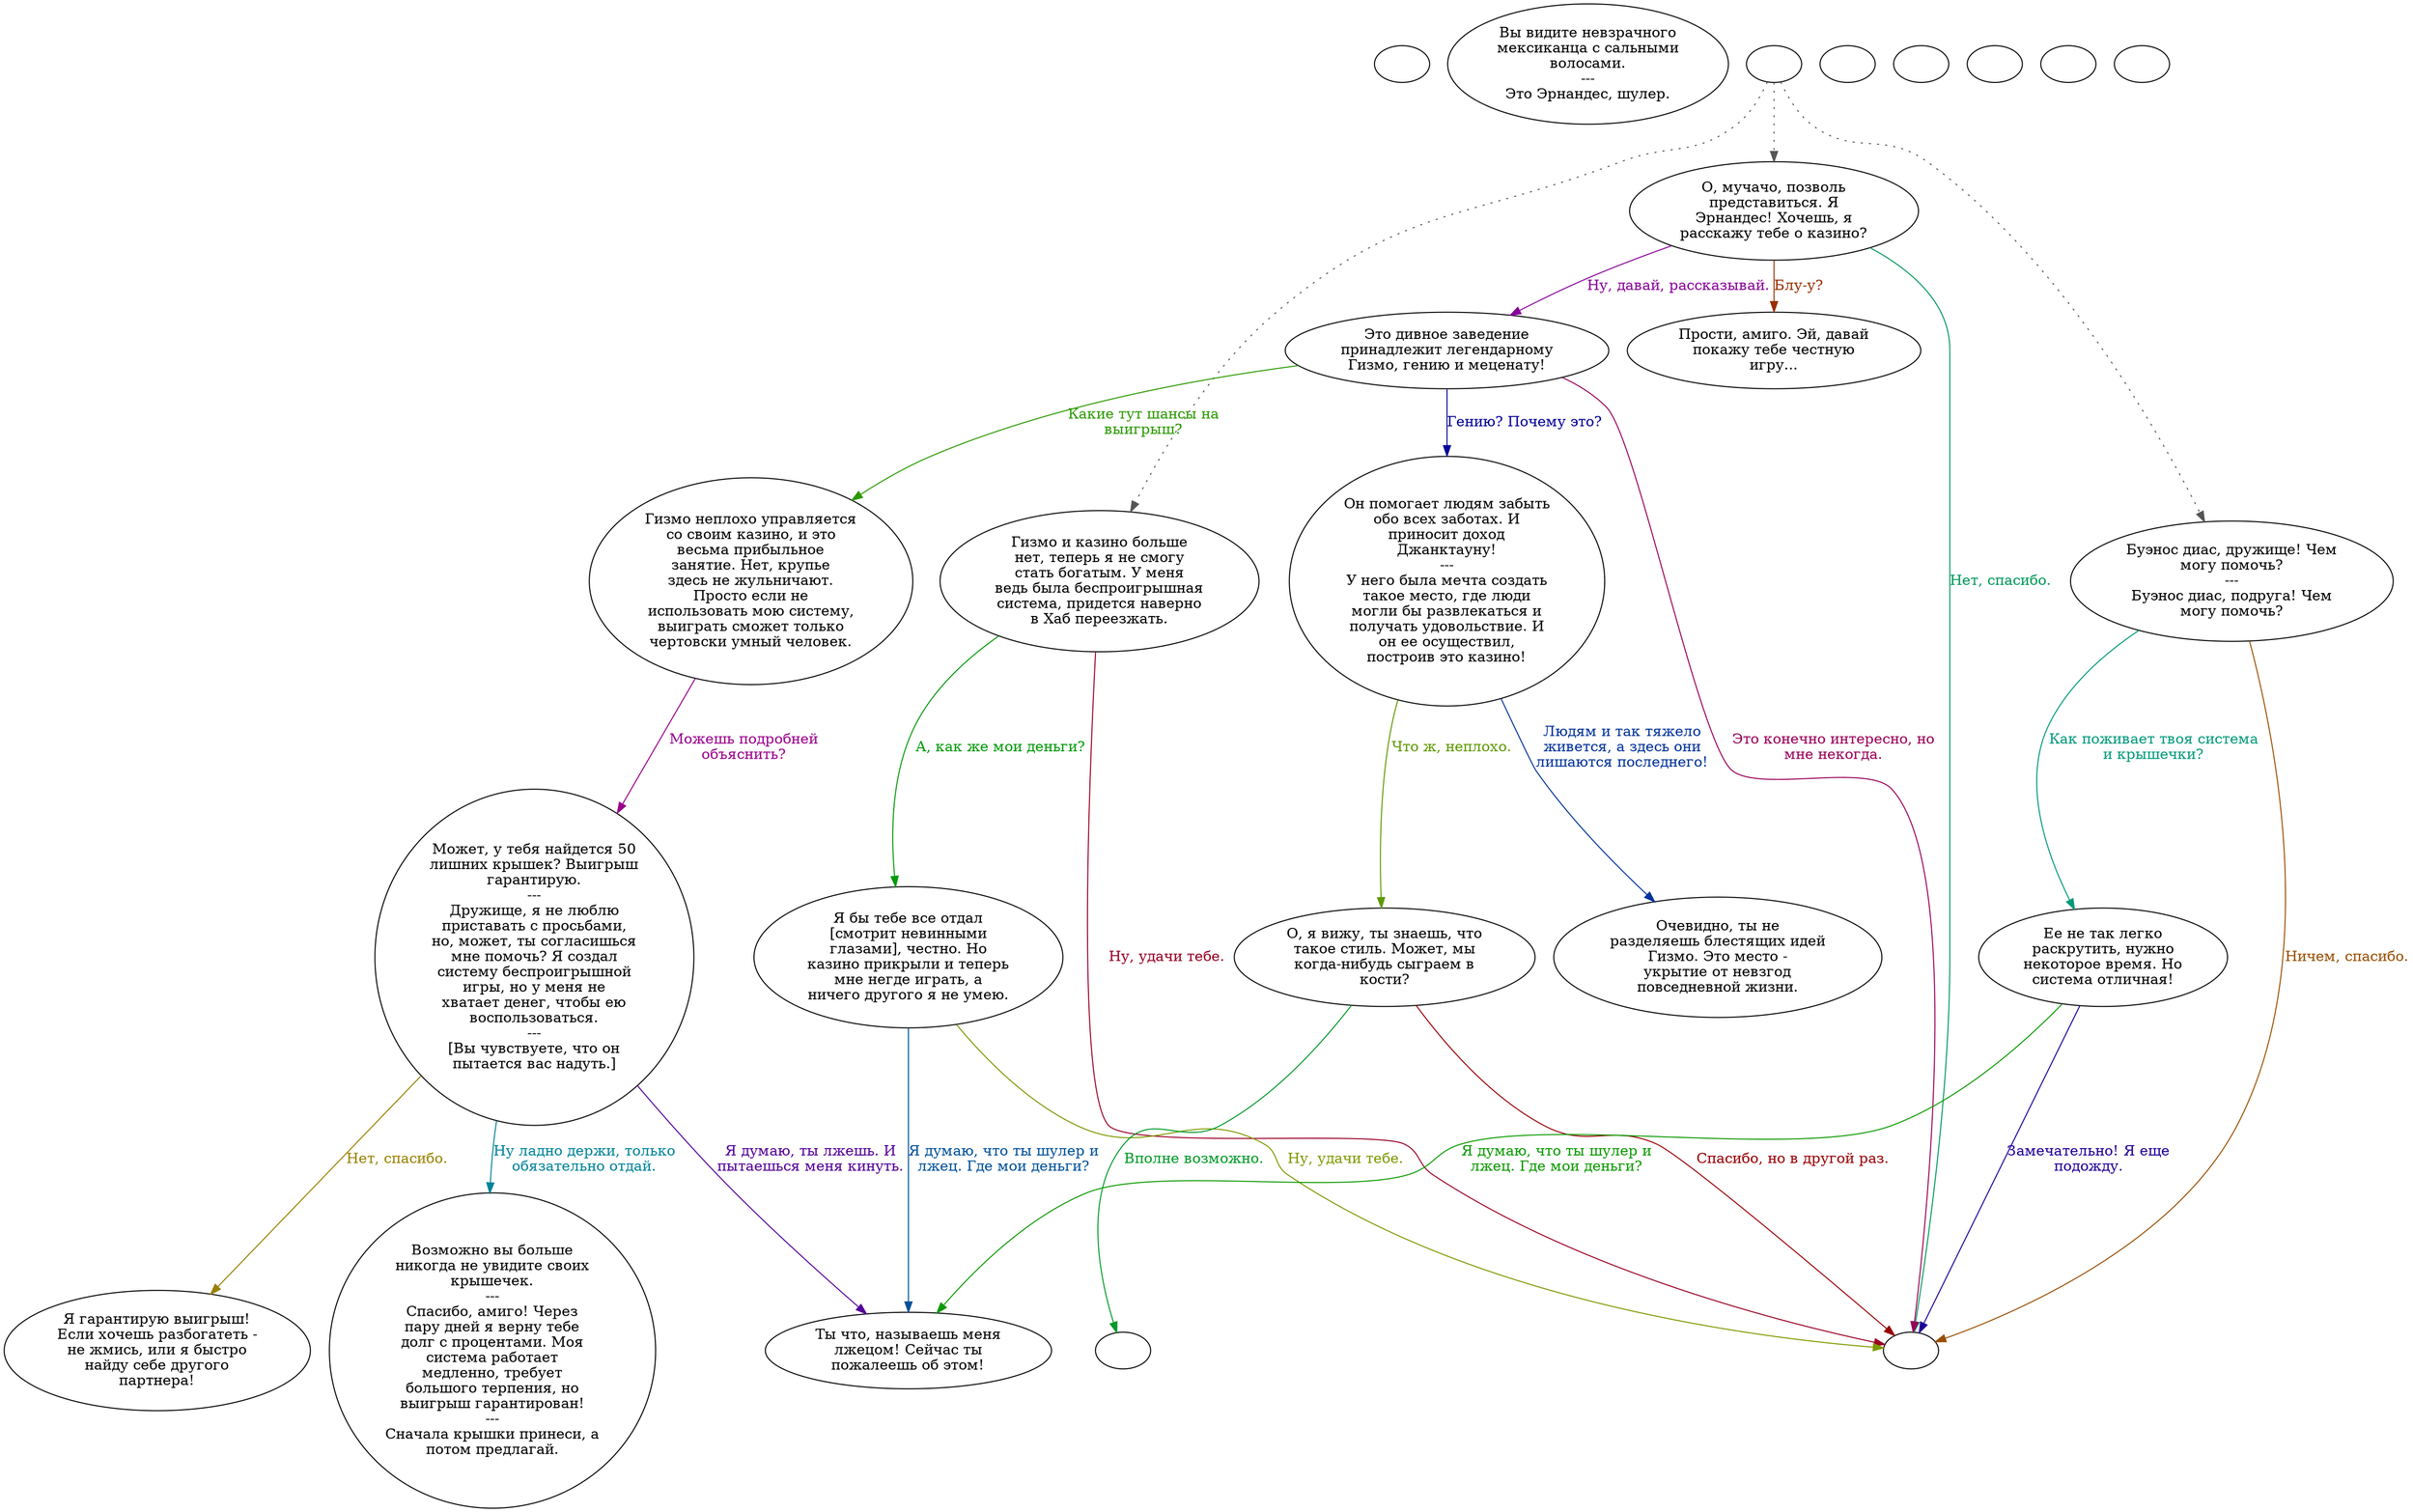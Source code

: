digraph gambler {
  "start" [style=filled       fillcolor="#FFFFFF"       color="#000000"]
  "start" [label=""]
  "look_at_p_proc" [style=filled       fillcolor="#FFFFFF"       color="#000000"]
  "look_at_p_proc" [label="Вы видите невзрачного\nмексиканца с сальными\nволосами.\n---\nЭто Эрнандес, шулер."]
  "talk_p_proc" [style=filled       fillcolor="#FFFFFF"       color="#000000"]
  "talk_p_proc" -> "Hernandez00" [style=dotted color="#555555"]
  "talk_p_proc" -> "Hernandez01" [style=dotted color="#555555"]
  "talk_p_proc" -> "Hernandez12" [style=dotted color="#555555"]
  "talk_p_proc" [label=""]
  "critter_p_proc" [style=filled       fillcolor="#FFFFFF"       color="#000000"]
  "critter_p_proc" [label=""]
  "damage_p_proc" [style=filled       fillcolor="#FFFFFF"       color="#000000"]
  "damage_p_proc" [label=""]
  "pickup_p_proc" [style=filled       fillcolor="#FFFFFF"       color="#000000"]
  "pickup_p_proc" [label=""]
  "destroy_p_proc" [style=filled       fillcolor="#FFFFFF"       color="#000000"]
  "destroy_p_proc" [label=""]
  "map_enter_p_proc" [style=filled       fillcolor="#FFFFFF"       color="#000000"]
  "map_enter_p_proc" [label=""]
  "Hernandez00" [style=filled       fillcolor="#FFFFFF"       color="#000000"]
  "Hernandez00" [label="Гизмо и казино больше\nнет, теперь я не смогу\nстать богатым. У меня\nведь была беспроигрышная\nсистема, придется наверно\nв Хаб переезжать."]
  "Hernandez00" -> "Hernandez00a" [label="А, как же мои деньги?" color="#009908" fontcolor="#009908"]
  "Hernandez00" -> "Hernandezend" [label="Ну, удачи тебе." color="#990025" fontcolor="#990025"]
  "Hernandez00a" [style=filled       fillcolor="#FFFFFF"       color="#000000"]
  "Hernandez00a" [label="Я бы тебе все отдал\n[смотрит невинными\nглазами], честно. Но\nказино прикрыли и теперь\nмне негде играть, а\nничего другого я не умею."]
  "Hernandez00a" -> "Hernandez14" [label="Я думаю, что ты шулер и\nлжец. Где мои деньги?" color="#005199" fontcolor="#005199"]
  "Hernandez00a" -> "Hernandezend" [label="Ну, удачи тебе." color="#7E9900" fontcolor="#7E9900"]
  "Hernandez01" [style=filled       fillcolor="#FFFFFF"       color="#000000"]
  "Hernandez01" [label="О, мучачо, позволь\nпредставиться. Я\nЭрнандес! Хочешь, я\nрасскажу тебе о казино?"]
  "Hernandez01" -> "Hernandez02" [label="Ну, давай, рассказывай." color="#880099" fontcolor="#880099"]
  "Hernandez01" -> "Hernandezend" [label="Нет, спасибо." color="#00995B" fontcolor="#00995B"]
  "Hernandez01" -> "Hernandez04" [label="Блу-у?" color="#992E00" fontcolor="#992E00"]
  "Hernandez02" [style=filled       fillcolor="#FFFFFF"       color="#000000"]
  "Hernandez02" [label="Это дивное заведение\nпринадлежит легендарному\nГизмо, гению и меценату!"]
  "Hernandez02" -> "Hernandez09" [label="Гению? Почему это?" color="#020099" fontcolor="#020099"]
  "Hernandez02" -> "Hernandez11" [label="Какие тут шансы на\nвыигрыш?" color="#2B9900" fontcolor="#2B9900"]
  "Hernandez02" -> "Hernandezend" [label="Это конечно интересно, но\nмне некогда." color="#990058" fontcolor="#990058"]
  "Hernandez03" [style=filled       fillcolor="#FFFFFF"       color="#000000"]
  "Hernandez03" [label="Может, у тебя найдется 50\nлишних крышек? Выигрыш\nгарантирую.\n---\nДружище, я не люблю\nприставать с просьбами,\nно, может, ты согласишься\nмне помочь? Я создал\nсистему беспроигрышной\nигры, но у меня не\nхватает денег, чтобы ею\nвоспользоваться.\n---\n[Вы чувствуете, что он\nпытается вас надуть.]"]
  "Hernandez03" -> "Hernandez05" [label="Ну ладно держи, только\nобязательно отдай." color="#008499" fontcolor="#008499"]
  "Hernandez03" -> "Hernandez06" [label="Нет, спасибо." color="#998100" fontcolor="#998100"]
  "Hernandez03" -> "Hernandez14" [label="Я думаю, ты лжешь. И\nпытаешься меня кинуть." color="#540099" fontcolor="#540099"]
  "Hernandez04" [style=filled       fillcolor="#FFFFFF"       color="#000000"]
  "Hernandez04" [label="Прости, амиго. Эй, давай\nпокажу тебе честную\nигру..."]
  "Hernandez05" [style=filled       fillcolor="#FFFFFF"       color="#000000"]
  "Hernandez05" [label="Возможно вы больше\nникогда не увидите своих\nкрышечек.\n---\nСпасибо, амиго! Через\nпару дней я верну тебе\nдолг с процентами. Моя\nсистема работает\nмедленно, требует\nбольшого терпения, но\nвыигрыш гарантирован!\n---\nСначала крышки принеси, а\nпотом предлагай."]
  "Hernandez06" [style=filled       fillcolor="#FFFFFF"       color="#000000"]
  "Hernandez06" [label="Я гарантирую выигрыш!\nЕсли хочешь разбогатеть -\nне жмись, или я быстро\nнайду себе другого\nпартнера!"]
  "Hernandez07" [style=filled       fillcolor="#FFFFFF"       color="#000000"]
  "Hernandez07" [label="О, я вижу, ты знаешь, что\nтакое стиль. Может, мы\nкогда-нибудь сыграем в\nкости?"]
  "Hernandez07" -> "Hernandez08" [label="Вполне возможно." color="#009928" fontcolor="#009928"]
  "Hernandez07" -> "Hernandezend" [label="Спасибо, но в другой раз." color="#990005" fontcolor="#990005"]
  "Hernandez08" [style=filled       fillcolor="#FFFFFF"       color="#000000"]
  "Hernandez08" [label=""]
  "Hernandez09" [style=filled       fillcolor="#FFFFFF"       color="#000000"]
  "Hernandez09" [label="Он помогает людям забыть\nобо всех заботах. И\nприносит доход\nДжанктауну!\n---\nУ него была мечта создать\nтакое место, где люди\nмогли бы развлекаться и\nполучать удовольствие. И\nон ее осуществил,\nпостроив это казино!"]
  "Hernandez09" -> "Hernandez10" [label="Людям и так тяжело\nживется, а здесь они\nлишаются последнего!" color="#003299" fontcolor="#003299"]
  "Hernandez09" -> "Hernandez07" [label="Что ж, неплохо." color="#5E9900" fontcolor="#5E9900"]
  "Hernandez10" [style=filled       fillcolor="#FFFFFF"       color="#000000"]
  "Hernandez10" [label="Очевидно, ты не\nразделяешь блестящих идей\nГизмо. Это место -\nукрытие от невзгод\nповседневной жизни."]
  "Hernandez11" [style=filled       fillcolor="#FFFFFF"       color="#000000"]
  "Hernandez11" [label="Гизмо неплохо управляется\nсо своим казино, и это\nвесьма прибыльное\nзанятие. Нет, крупье\nздесь не жульничают.\nПросто если не\nиспользовать мою систему,\nвыиграть сможет только\nчертовски умный человек."]
  "Hernandez11" -> "Hernandez03" [label="Можешь подробней\nобъяснить?" color="#99008B" fontcolor="#99008B"]
  "Hernandez12" [style=filled       fillcolor="#FFFFFF"       color="#000000"]
  "Hernandez12" [label="Буэнос диас, дружище! Чем\nмогу помочь?\n---\nБуэнос диас, подруга! Чем\nмогу помочь?"]
  "Hernandez12" -> "Hernandez13" [label="Как поживает твоя система\nи крышечки?" color="#00997B" fontcolor="#00997B"]
  "Hernandez12" -> "Hernandezend" [label="Ничем, спасибо." color="#994E00" fontcolor="#994E00"]
  "Hernandez13" [style=filled       fillcolor="#FFFFFF"       color="#000000"]
  "Hernandez13" [label="Ее не так легко\nраскрутить, нужно\nнекоторое время. Но\nсистема отличная!"]
  "Hernandez13" -> "Hernandezend" [label="Замечательно! Я еще\nподожду." color="#210099" fontcolor="#210099"]
  "Hernandez13" -> "Hernandez14" [label="Я думаю, что ты шулер и\nлжец. Где мои деньги?" color="#0B9900" fontcolor="#0B9900"]
  "Hernandez14" [style=filled       fillcolor="#FFFFFF"       color="#000000"]
  "Hernandez14" [label="Ты что, называешь меня\nлжецом! Сейчас ты\nпожалеешь об этом!"]
  "Hernandezend" [style=filled       fillcolor="#FFFFFF"       color="#000000"]
  "Hernandezend" [label=""]
}